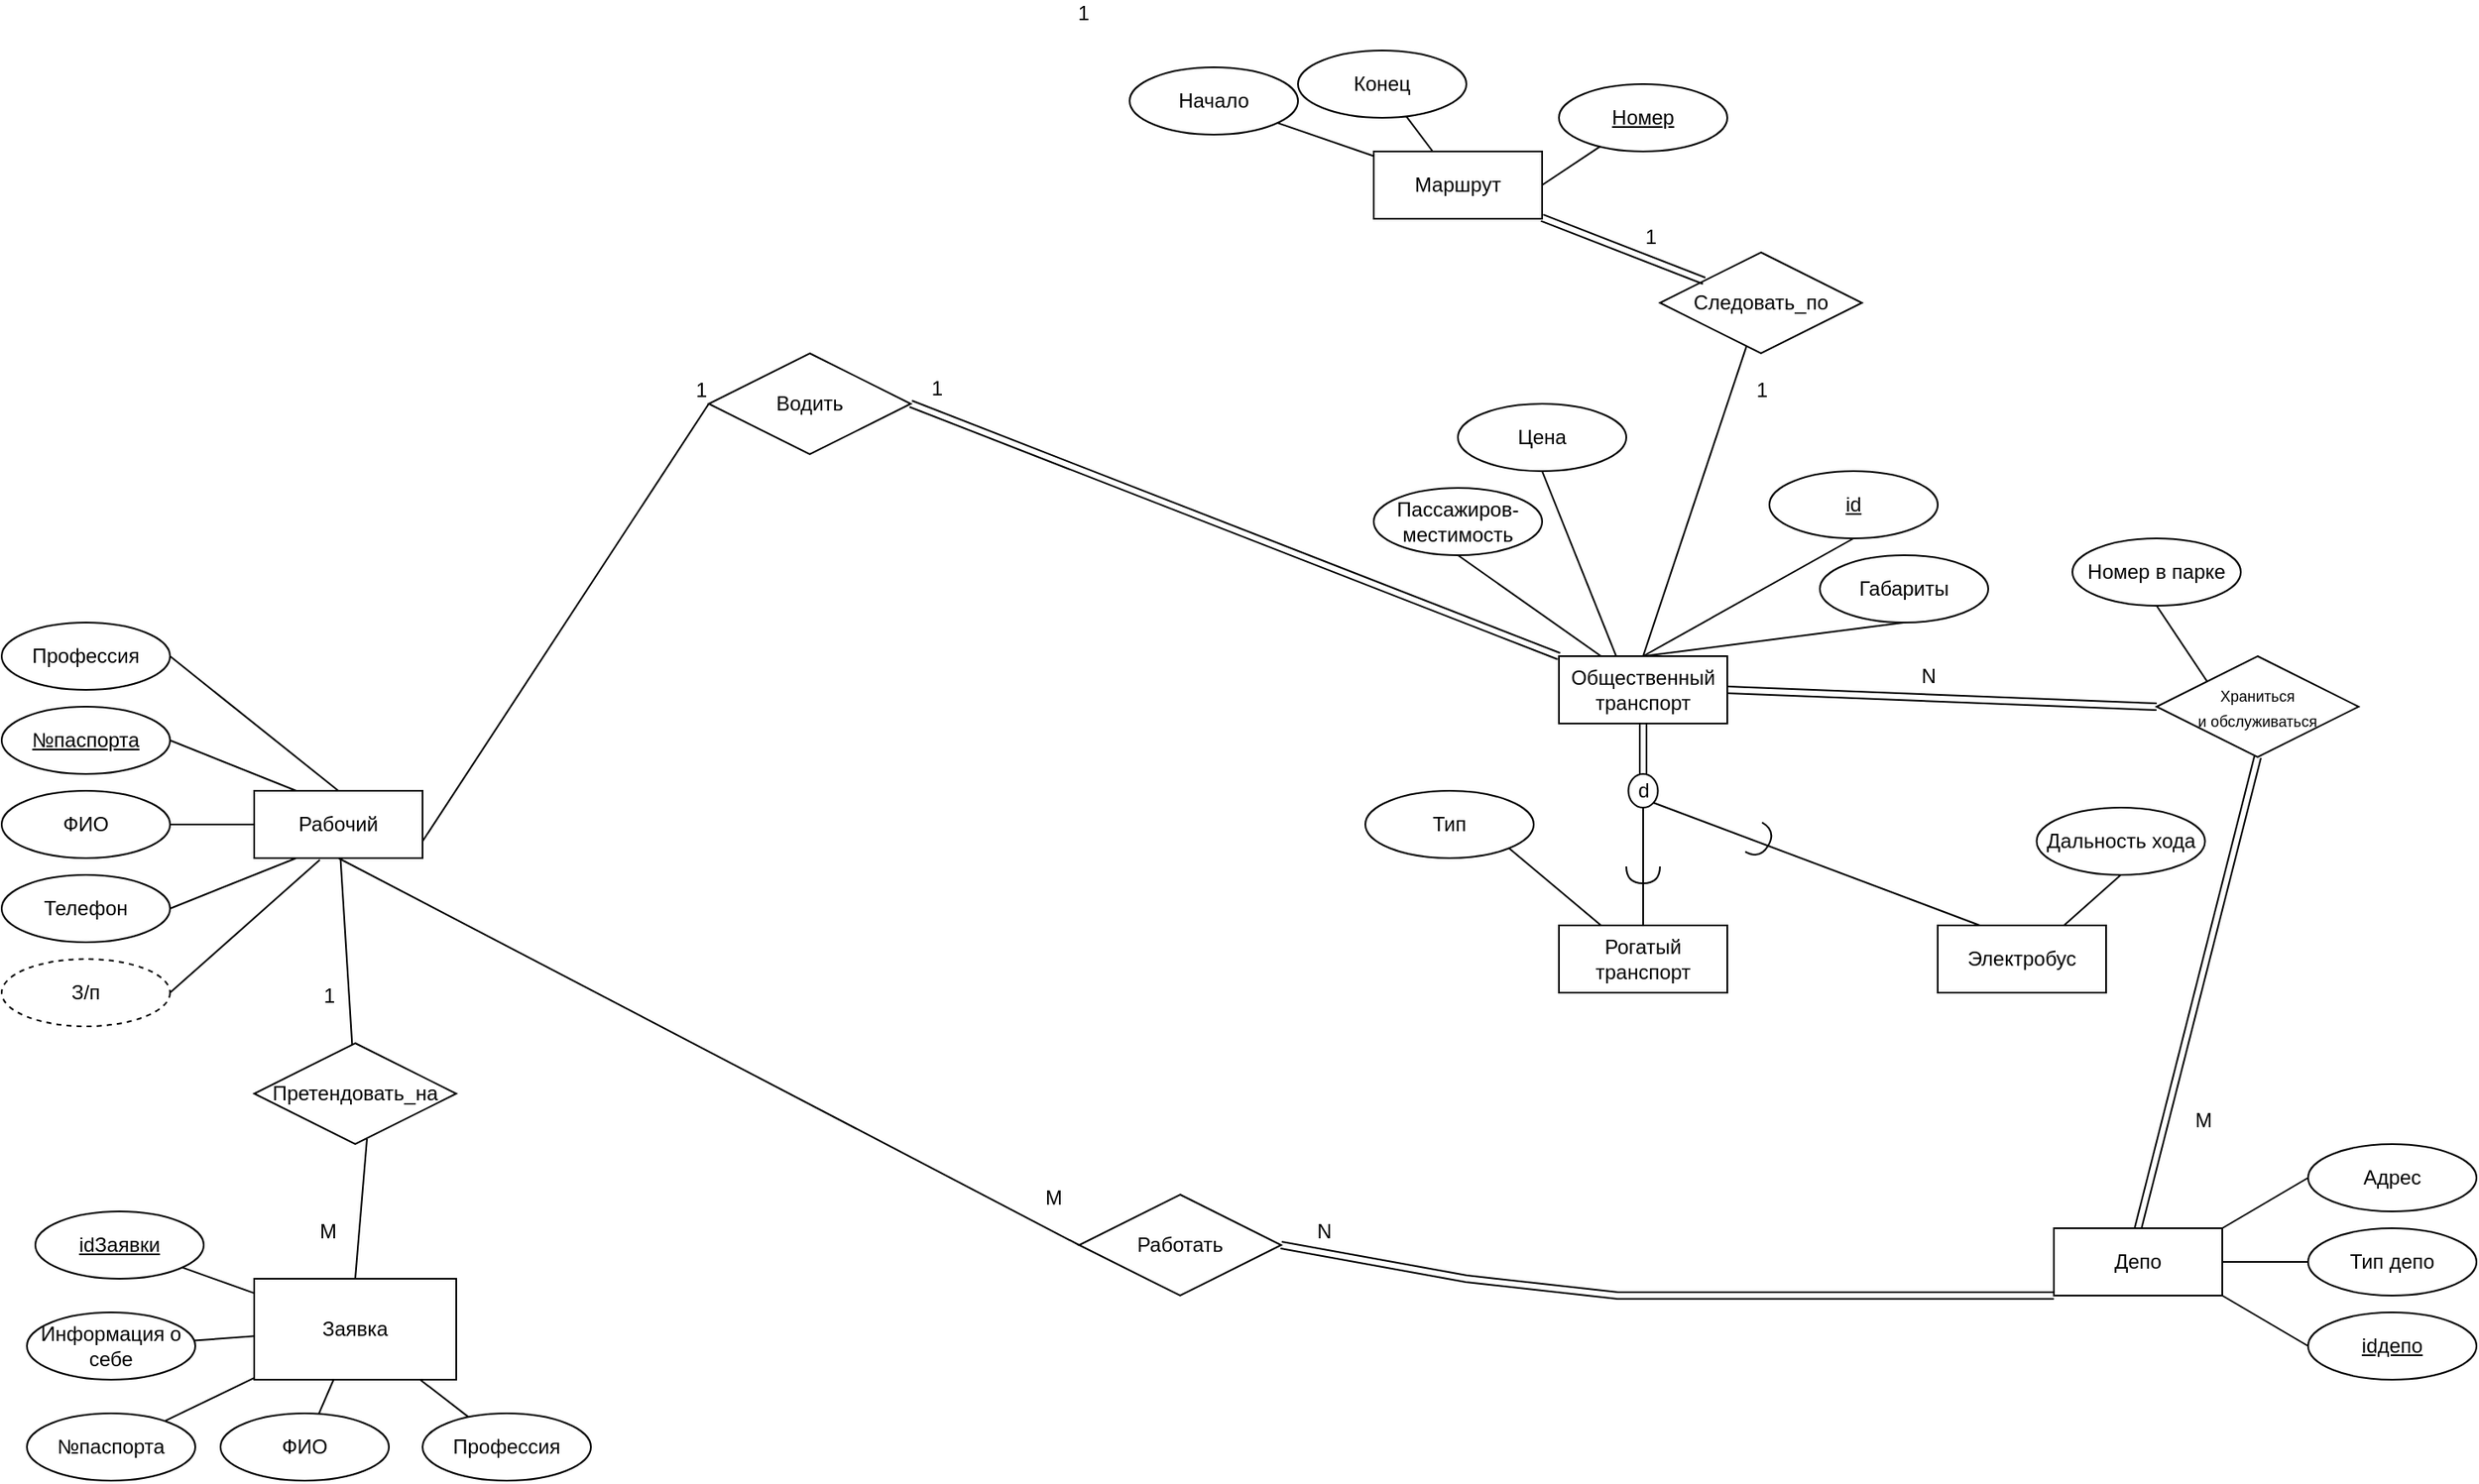 <mxfile version="15.9.1" type="device"><diagram id="R2lEEEUBdFMjLlhIrx00" name="Page-1"><mxGraphModel dx="1658" dy="435" grid="1" gridSize="10" guides="1" tooltips="1" connect="1" arrows="0" fold="1" page="1" pageScale="1" pageWidth="850" pageHeight="1100" math="0" shadow="0" extFonts="Permanent Marker^https://fonts.googleapis.com/css?family=Permanent+Marker"><root><mxCell id="0"/><mxCell id="1" parent="0"/><mxCell id="TkhLelBwN0ShJ9MCHUi7-2" value="Рогатый транспорт" style="whiteSpace=wrap;html=1;align=center;" parent="1" vertex="1"><mxGeometry x="485" y="560" width="100" height="40" as="geometry"/></mxCell><mxCell id="TkhLelBwN0ShJ9MCHUi7-4" value="Электробус" style="whiteSpace=wrap;html=1;align=center;" parent="1" vertex="1"><mxGeometry x="710" y="560" width="100" height="40" as="geometry"/></mxCell><mxCell id="TkhLelBwN0ShJ9MCHUi7-5" value="Общественный&lt;br&gt;транспорт" style="whiteSpace=wrap;html=1;align=center;" parent="1" vertex="1"><mxGeometry x="485" y="400" width="100" height="40" as="geometry"/></mxCell><mxCell id="LT-h5xW-3P2MxIYUoXDr-1" value="" style="verticalLabelPosition=bottom;verticalAlign=top;html=1;shape=mxgraph.flowchart.on-page_reference;" parent="1" vertex="1"><mxGeometry x="526.25" y="470" width="17.5" height="20" as="geometry"/></mxCell><mxCell id="LT-h5xW-3P2MxIYUoXDr-4" value="" style="endArrow=none;html=1;exitX=0.5;exitY=0;exitDx=0;exitDy=0;entryX=0.5;entryY=1;entryDx=0;entryDy=0;shape=link" parent="1" target="TkhLelBwN0ShJ9MCHUi7-5" edge="1"><mxGeometry width="50" height="50" relative="1" as="geometry"><mxPoint x="535" y="470" as="sourcePoint"/><mxPoint x="550" y="460" as="targetPoint"/></mxGeometry></mxCell><mxCell id="LT-h5xW-3P2MxIYUoXDr-5" value="" style="endArrow=none;html=1;exitX=0.5;exitY=0;exitDx=0;exitDy=0;entryX=0.5;entryY=1;entryDx=0;entryDy=0;" parent="1" source="TkhLelBwN0ShJ9MCHUi7-2" edge="1"><mxGeometry width="50" height="50" relative="1" as="geometry"><mxPoint x="545" y="480" as="sourcePoint"/><mxPoint x="535" y="490" as="targetPoint"/></mxGeometry></mxCell><mxCell id="LT-h5xW-3P2MxIYUoXDr-7" value="" style="endArrow=none;html=1;entryX=0.855;entryY=0.855;entryDx=0;entryDy=0;entryPerimeter=0;exitX=0.25;exitY=0;exitDx=0;exitDy=0;" parent="1" source="TkhLelBwN0ShJ9MCHUi7-4" target="LT-h5xW-3P2MxIYUoXDr-1" edge="1"><mxGeometry width="50" height="50" relative="1" as="geometry"><mxPoint x="690" y="560" as="sourcePoint"/><mxPoint x="538.788" y="497.1" as="targetPoint"/></mxGeometry></mxCell><mxCell id="LT-h5xW-3P2MxIYUoXDr-8" value="d" style="text;html=1;strokeColor=none;fillColor=none;align=center;verticalAlign=middle;whiteSpace=wrap;rounded=0;" parent="1" vertex="1"><mxGeometry x="532.5" y="470" width="5" height="20" as="geometry"/></mxCell><mxCell id="LT-h5xW-3P2MxIYUoXDr-11" value="" style="shape=requiredInterface;html=1;verticalLabelPosition=bottom;rotation=90;" parent="1" vertex="1"><mxGeometry x="530" y="520" width="10" height="20" as="geometry"/></mxCell><mxCell id="LT-h5xW-3P2MxIYUoXDr-12" value="" style="shape=requiredInterface;html=1;verticalLabelPosition=bottom;rotation=30;" parent="1" vertex="1"><mxGeometry x="600" y="500" width="10" height="20" as="geometry"/></mxCell><mxCell id="LT-h5xW-3P2MxIYUoXDr-39" value="Цена" style="ellipse;whiteSpace=wrap;html=1;align=center;" parent="1" vertex="1"><mxGeometry x="425" y="250" width="100" height="40" as="geometry"/></mxCell><mxCell id="LT-h5xW-3P2MxIYUoXDr-41" value="" style="endArrow=none;html=1;entryX=0.5;entryY=1;entryDx=0;entryDy=0;exitX=0.34;exitY=0;exitDx=0;exitDy=0;exitPerimeter=0;" parent="1" source="TkhLelBwN0ShJ9MCHUi7-5" target="LT-h5xW-3P2MxIYUoXDr-39" edge="1"><mxGeometry width="50" height="50" relative="1" as="geometry"><mxPoint x="830" y="170" as="sourcePoint"/><mxPoint x="880" y="120" as="targetPoint"/></mxGeometry></mxCell><mxCell id="LT-h5xW-3P2MxIYUoXDr-43" value="Пассажиров-местимость" style="ellipse;whiteSpace=wrap;html=1;align=center;" parent="1" vertex="1"><mxGeometry x="375" y="300" width="100" height="40" as="geometry"/></mxCell><mxCell id="LT-h5xW-3P2MxIYUoXDr-44" value="" style="endArrow=none;html=1;rounded=0;exitX=0.5;exitY=1;exitDx=0;exitDy=0;entryX=0.25;entryY=0;entryDx=0;entryDy=0;" parent="1" source="LT-h5xW-3P2MxIYUoXDr-43" target="TkhLelBwN0ShJ9MCHUi7-5" edge="1"><mxGeometry relative="1" as="geometry"><mxPoint x="370" y="400" as="sourcePoint"/><mxPoint x="530" y="400" as="targetPoint"/></mxGeometry></mxCell><mxCell id="LT-h5xW-3P2MxIYUoXDr-45" value="Дальность хода" style="ellipse;whiteSpace=wrap;html=1;align=center;" parent="1" vertex="1"><mxGeometry x="768.75" y="490" width="100" height="40" as="geometry"/></mxCell><mxCell id="LT-h5xW-3P2MxIYUoXDr-46" value="" style="endArrow=none;html=1;rounded=0;exitX=0.5;exitY=1;exitDx=0;exitDy=0;entryX=0.75;entryY=0;entryDx=0;entryDy=0;" parent="1" source="LT-h5xW-3P2MxIYUoXDr-45" target="TkhLelBwN0ShJ9MCHUi7-4" edge="1"><mxGeometry relative="1" as="geometry"><mxPoint x="800" y="730" as="sourcePoint"/><mxPoint x="960" y="730" as="targetPoint"/></mxGeometry></mxCell><mxCell id="LT-h5xW-3P2MxIYUoXDr-107" value="Депо" style="whiteSpace=wrap;html=1;align=center;" parent="1" vertex="1"><mxGeometry x="779" y="740" width="100" height="40" as="geometry"/></mxCell><mxCell id="LT-h5xW-3P2MxIYUoXDr-108" value="&lt;font style=&quot;font-size: 9px&quot;&gt;Храниться&lt;br&gt;и обслуживаться&lt;/font&gt;" style="shape=rhombus;perimeter=rhombusPerimeter;whiteSpace=wrap;html=1;align=center;" parent="1" vertex="1"><mxGeometry x="840" y="400" width="120" height="60" as="geometry"/></mxCell><mxCell id="LT-h5xW-3P2MxIYUoXDr-109" value="Адрес" style="ellipse;whiteSpace=wrap;html=1;align=center;" parent="1" vertex="1"><mxGeometry x="930" y="690" width="100" height="40" as="geometry"/></mxCell><mxCell id="LT-h5xW-3P2MxIYUoXDr-110" value="Тип депо" style="ellipse;whiteSpace=wrap;html=1;align=center;" parent="1" vertex="1"><mxGeometry x="930" y="740" width="100" height="40" as="geometry"/></mxCell><mxCell id="LT-h5xW-3P2MxIYUoXDr-111" value="&lt;u&gt;idдепо&lt;/u&gt;" style="ellipse;whiteSpace=wrap;html=1;align=center;" parent="1" vertex="1"><mxGeometry x="930" y="790" width="100" height="40" as="geometry"/></mxCell><mxCell id="LT-h5xW-3P2MxIYUoXDr-112" value="" style="endArrow=none;html=1;exitX=1;exitY=0;exitDx=0;exitDy=0;entryX=0;entryY=0.5;entryDx=0;entryDy=0;" parent="1" source="LT-h5xW-3P2MxIYUoXDr-107" target="LT-h5xW-3P2MxIYUoXDr-109" edge="1"><mxGeometry width="50" height="50" relative="1" as="geometry"><mxPoint x="900" y="760" as="sourcePoint"/><mxPoint x="970" y="590" as="targetPoint"/></mxGeometry></mxCell><mxCell id="LT-h5xW-3P2MxIYUoXDr-113" value="" style="endArrow=none;html=1;rounded=0;exitX=1;exitY=0.5;exitDx=0;exitDy=0;entryX=0;entryY=0.5;entryDx=0;entryDy=0;" parent="1" source="LT-h5xW-3P2MxIYUoXDr-107" target="LT-h5xW-3P2MxIYUoXDr-110" edge="1"><mxGeometry relative="1" as="geometry"><mxPoint x="900" y="770" as="sourcePoint"/><mxPoint x="840" y="880" as="targetPoint"/></mxGeometry></mxCell><mxCell id="LT-h5xW-3P2MxIYUoXDr-114" value="" style="endArrow=none;html=1;rounded=0;exitX=1;exitY=1;exitDx=0;exitDy=0;entryX=0;entryY=0.5;entryDx=0;entryDy=0;" parent="1" source="LT-h5xW-3P2MxIYUoXDr-107" target="LT-h5xW-3P2MxIYUoXDr-111" edge="1"><mxGeometry relative="1" as="geometry"><mxPoint x="900" y="780" as="sourcePoint"/><mxPoint x="954.645" y="785.858" as="targetPoint"/></mxGeometry></mxCell><mxCell id="LT-h5xW-3P2MxIYUoXDr-117" value="" style="shape=link;html=1;rounded=0;exitX=0.5;exitY=0;exitDx=0;exitDy=0;entryX=0.5;entryY=1;entryDx=0;entryDy=0;" parent="1" source="LT-h5xW-3P2MxIYUoXDr-107" target="LT-h5xW-3P2MxIYUoXDr-108" edge="1"><mxGeometry relative="1" as="geometry"><mxPoint x="595" y="430" as="sourcePoint"/><mxPoint x="779" y="455" as="targetPoint"/></mxGeometry></mxCell><mxCell id="LT-h5xW-3P2MxIYUoXDr-118" value="M" style="resizable=0;html=1;align=right;verticalAlign=bottom;" parent="LT-h5xW-3P2MxIYUoXDr-117" connectable="0" vertex="1"><mxGeometry x="1" relative="1" as="geometry"><mxPoint x="-26.52" y="225.1" as="offset"/></mxGeometry></mxCell><mxCell id="LT-h5xW-3P2MxIYUoXDr-119" value="" style="shape=link;html=1;rounded=0;exitX=0;exitY=0.5;exitDx=0;exitDy=0;entryX=1;entryY=0.5;entryDx=0;entryDy=0;" parent="1" source="LT-h5xW-3P2MxIYUoXDr-108" target="TkhLelBwN0ShJ9MCHUi7-5" edge="1"><mxGeometry relative="1" as="geometry"><mxPoint x="829" y="540" as="sourcePoint"/><mxPoint x="795" y="570" as="targetPoint"/></mxGeometry></mxCell><mxCell id="LT-h5xW-3P2MxIYUoXDr-120" value="N" style="resizable=0;html=1;align=right;verticalAlign=bottom;" parent="1" connectable="0" vertex="1"><mxGeometry x="709.997" y="420.002" as="geometry"/></mxCell><mxCell id="orUIVPI3H7TTHEGVRVJx-1" value="Рабочий" style="whiteSpace=wrap;html=1;align=center;" parent="1" vertex="1"><mxGeometry x="-290" y="480" width="100" height="40" as="geometry"/></mxCell><mxCell id="orUIVPI3H7TTHEGVRVJx-2" value="№паспорта" style="ellipse;whiteSpace=wrap;html=1;align=center;fontStyle=4;" parent="1" vertex="1"><mxGeometry x="-440" y="430" width="100" height="40" as="geometry"/></mxCell><mxCell id="orUIVPI3H7TTHEGVRVJx-3" value="ФИО" style="ellipse;whiteSpace=wrap;html=1;align=center;" parent="1" vertex="1"><mxGeometry x="-440" y="480" width="100" height="40" as="geometry"/></mxCell><mxCell id="orUIVPI3H7TTHEGVRVJx-4" value="Телефон" style="ellipse;whiteSpace=wrap;html=1;align=center;" parent="1" vertex="1"><mxGeometry x="-440" y="530" width="100" height="40" as="geometry"/></mxCell><mxCell id="orUIVPI3H7TTHEGVRVJx-5" value="Водить" style="shape=rhombus;perimeter=rhombusPerimeter;whiteSpace=wrap;html=1;align=center;" parent="1" vertex="1"><mxGeometry x="-20" y="220" width="120" height="60" as="geometry"/></mxCell><mxCell id="orUIVPI3H7TTHEGVRVJx-7" value="" style="endArrow=none;html=1;rounded=0;exitX=1;exitY=0.75;exitDx=0;exitDy=0;entryX=0;entryY=0.5;entryDx=0;entryDy=0;" parent="1" source="orUIVPI3H7TTHEGVRVJx-1" target="orUIVPI3H7TTHEGVRVJx-5" edge="1"><mxGeometry relative="1" as="geometry"><mxPoint x="-440" y="310" as="sourcePoint"/><mxPoint x="-280" y="310" as="targetPoint"/></mxGeometry></mxCell><mxCell id="orUIVPI3H7TTHEGVRVJx-8" value="1" style="resizable=0;html=1;align=right;verticalAlign=bottom;" parent="orUIVPI3H7TTHEGVRVJx-7" connectable="0" vertex="1"><mxGeometry x="1" relative="1" as="geometry"/></mxCell><mxCell id="orUIVPI3H7TTHEGVRVJx-9" value="" style="shape=link;html=1;rounded=0;exitX=1;exitY=0.5;exitDx=0;exitDy=0;entryX=0;entryY=0;entryDx=0;entryDy=0;" parent="1" source="orUIVPI3H7TTHEGVRVJx-5" target="TkhLelBwN0ShJ9MCHUi7-5" edge="1"><mxGeometry relative="1" as="geometry"><mxPoint x="60" y="390" as="sourcePoint"/><mxPoint x="220" y="390" as="targetPoint"/></mxGeometry></mxCell><mxCell id="orUIVPI3H7TTHEGVRVJx-10" value="1" style="resizable=0;html=1;align=right;verticalAlign=bottom;" parent="orUIVPI3H7TTHEGVRVJx-9" connectable="0" vertex="1"><mxGeometry x="1" relative="1" as="geometry"><mxPoint x="-365" y="-150" as="offset"/></mxGeometry></mxCell><mxCell id="orUIVPI3H7TTHEGVRVJx-16" value="Работать" style="shape=rhombus;perimeter=rhombusPerimeter;whiteSpace=wrap;html=1;align=center;" parent="1" vertex="1"><mxGeometry x="200" y="720" width="120" height="60" as="geometry"/></mxCell><mxCell id="orUIVPI3H7TTHEGVRVJx-17" value="" style="endArrow=none;html=1;rounded=0;exitX=0.5;exitY=1;exitDx=0;exitDy=0;entryX=0;entryY=0.5;entryDx=0;entryDy=0;" parent="1" source="orUIVPI3H7TTHEGVRVJx-1" target="orUIVPI3H7TTHEGVRVJx-16" edge="1"><mxGeometry relative="1" as="geometry"><mxPoint x="-500" y="300" as="sourcePoint"/><mxPoint x="-190" y="410" as="targetPoint"/></mxGeometry></mxCell><mxCell id="orUIVPI3H7TTHEGVRVJx-18" value="М" style="resizable=0;html=1;align=right;verticalAlign=bottom;" parent="orUIVPI3H7TTHEGVRVJx-17" connectable="0" vertex="1"><mxGeometry x="1" relative="1" as="geometry"><mxPoint x="-10" y="-20" as="offset"/></mxGeometry></mxCell><mxCell id="orUIVPI3H7TTHEGVRVJx-19" value="" style="shape=link;html=1;rounded=0;exitX=1;exitY=0.5;exitDx=0;exitDy=0;entryX=0;entryY=1;entryDx=0;entryDy=0;" parent="1" source="orUIVPI3H7TTHEGVRVJx-16" target="LT-h5xW-3P2MxIYUoXDr-107" edge="1"><mxGeometry relative="1" as="geometry"><mxPoint x="-70" y="410" as="sourcePoint"/><mxPoint x="495" y="410" as="targetPoint"/><Array as="points"><mxPoint x="430" y="770"/><mxPoint x="520" y="780"/></Array></mxGeometry></mxCell><mxCell id="orUIVPI3H7TTHEGVRVJx-20" value="N" style="resizable=0;html=1;align=right;verticalAlign=bottom;" parent="orUIVPI3H7TTHEGVRVJx-19" connectable="0" vertex="1"><mxGeometry x="1" relative="1" as="geometry"><mxPoint x="-429" y="-30" as="offset"/></mxGeometry></mxCell><mxCell id="orUIVPI3H7TTHEGVRVJx-22" value="" style="endArrow=none;html=1;exitX=1;exitY=0.5;exitDx=0;exitDy=0;entryX=0.25;entryY=0;entryDx=0;entryDy=0;" parent="1" source="orUIVPI3H7TTHEGVRVJx-2" target="orUIVPI3H7TTHEGVRVJx-1" edge="1"><mxGeometry width="50" height="50" relative="1" as="geometry"><mxPoint x="-610" y="220" as="sourcePoint"/><mxPoint x="-560" y="170" as="targetPoint"/></mxGeometry></mxCell><mxCell id="orUIVPI3H7TTHEGVRVJx-23" value="" style="endArrow=none;html=1;exitX=1;exitY=0.5;exitDx=0;exitDy=0;entryX=0;entryY=0.5;entryDx=0;entryDy=0;" parent="1" source="orUIVPI3H7TTHEGVRVJx-3" target="orUIVPI3H7TTHEGVRVJx-1" edge="1"><mxGeometry width="50" height="50" relative="1" as="geometry"><mxPoint x="-640" y="240.0" as="sourcePoint"/><mxPoint x="-575" y="270.0" as="targetPoint"/></mxGeometry></mxCell><mxCell id="orUIVPI3H7TTHEGVRVJx-24" value="" style="endArrow=none;html=1;exitX=1;exitY=0.5;exitDx=0;exitDy=0;entryX=0.25;entryY=1;entryDx=0;entryDy=0;" parent="1" source="orUIVPI3H7TTHEGVRVJx-4" target="orUIVPI3H7TTHEGVRVJx-1" edge="1"><mxGeometry width="50" height="50" relative="1" as="geometry"><mxPoint x="-640" y="290.0" as="sourcePoint"/><mxPoint x="-600" y="290.0" as="targetPoint"/></mxGeometry></mxCell><mxCell id="orUIVPI3H7TTHEGVRVJx-25" value="З/п" style="ellipse;whiteSpace=wrap;html=1;align=center;dashed=1;" parent="1" vertex="1"><mxGeometry x="-440" y="580" width="100" height="40" as="geometry"/></mxCell><mxCell id="orUIVPI3H7TTHEGVRVJx-26" value="" style="endArrow=none;html=1;exitX=1;exitY=0.5;exitDx=0;exitDy=0;entryX=0.39;entryY=1.025;entryDx=0;entryDy=0;entryPerimeter=0;" parent="1" source="orUIVPI3H7TTHEGVRVJx-25" target="orUIVPI3H7TTHEGVRVJx-1" edge="1"><mxGeometry width="50" height="50" relative="1" as="geometry"><mxPoint x="-620" y="580" as="sourcePoint"/><mxPoint x="-570" y="530" as="targetPoint"/></mxGeometry></mxCell><mxCell id="orUIVPI3H7TTHEGVRVJx-28" value="Профессия" style="ellipse;whiteSpace=wrap;html=1;align=center;" parent="1" vertex="1"><mxGeometry x="-440" y="380" width="100" height="40" as="geometry"/></mxCell><mxCell id="orUIVPI3H7TTHEGVRVJx-29" value="" style="endArrow=none;html=1;rounded=0;exitX=1;exitY=0.5;exitDx=0;exitDy=0;entryX=0.5;entryY=0;entryDx=0;entryDy=0;" parent="1" source="orUIVPI3H7TTHEGVRVJx-28" target="orUIVPI3H7TTHEGVRVJx-1" edge="1"><mxGeometry relative="1" as="geometry"><mxPoint x="-610" y="160" as="sourcePoint"/><mxPoint x="-450" y="160" as="targetPoint"/></mxGeometry></mxCell><mxCell id="jB3pkvXYnZ5tWnIU8nM2-4" value="&lt;u&gt;id&lt;/u&gt;" style="ellipse;whiteSpace=wrap;html=1;align=center;" parent="1" vertex="1"><mxGeometry x="610" y="290" width="100" height="40" as="geometry"/></mxCell><mxCell id="jB3pkvXYnZ5tWnIU8nM2-8" value="" style="endArrow=none;html=1;entryX=0.5;entryY=0;entryDx=0;entryDy=0;exitX=0.5;exitY=1;exitDx=0;exitDy=0;" parent="1" source="jB3pkvXYnZ5tWnIU8nM2-4" target="TkhLelBwN0ShJ9MCHUi7-5" edge="1"><mxGeometry width="50" height="50" relative="1" as="geometry"><mxPoint x="285" y="640" as="sourcePoint"/><mxPoint x="325" y="610" as="targetPoint"/></mxGeometry></mxCell><mxCell id="g-y_GEBHIze3cTXlRg29-3" value="Габариты" style="ellipse;whiteSpace=wrap;html=1;align=center;" parent="1" vertex="1"><mxGeometry x="640" y="340" width="100" height="40" as="geometry"/></mxCell><mxCell id="g-y_GEBHIze3cTXlRg29-4" value="" style="endArrow=none;html=1;rounded=0;exitX=0.5;exitY=1;exitDx=0;exitDy=0;entryX=0.5;entryY=0;entryDx=0;entryDy=0;" parent="1" source="g-y_GEBHIze3cTXlRg29-3" target="TkhLelBwN0ShJ9MCHUi7-5" edge="1"><mxGeometry relative="1" as="geometry"><mxPoint x="486.25" y="370.0" as="sourcePoint"/><mxPoint x="520" y="410.0" as="targetPoint"/></mxGeometry></mxCell><mxCell id="g-y_GEBHIze3cTXlRg29-6" value="Тип" style="ellipse;margin=3;whiteSpace=wrap;html=1;align=center;" parent="1" vertex="1"><mxGeometry x="370" y="480" width="100" height="40" as="geometry"/></mxCell><mxCell id="g-y_GEBHIze3cTXlRg29-7" value="" style="endArrow=none;html=1;entryX=0.25;entryY=0;entryDx=0;entryDy=0;exitX=1;exitY=1;exitDx=0;exitDy=0;" parent="1" source="g-y_GEBHIze3cTXlRg29-6" target="TkhLelBwN0ShJ9MCHUi7-2" edge="1"><mxGeometry width="50" height="50" relative="1" as="geometry"><mxPoint x="265.0" y="830" as="sourcePoint"/><mxPoint x="310.0" y="830" as="targetPoint"/></mxGeometry></mxCell><mxCell id="4jnvPbi7J5ldBdt6xZff-3" value="Номер в парке" style="ellipse;whiteSpace=wrap;html=1;align=center;" parent="1" vertex="1"><mxGeometry x="790" y="330" width="100" height="40" as="geometry"/></mxCell><mxCell id="4jnvPbi7J5ldBdt6xZff-4" value="" style="endArrow=none;html=1;rounded=0;exitX=0.5;exitY=1;exitDx=0;exitDy=0;entryX=0;entryY=0;entryDx=0;entryDy=0;" parent="1" source="4jnvPbi7J5ldBdt6xZff-3" target="LT-h5xW-3P2MxIYUoXDr-108" edge="1"><mxGeometry relative="1" as="geometry"><mxPoint x="699" y="360.0" as="sourcePoint"/><mxPoint x="905" y="400" as="targetPoint"/></mxGeometry></mxCell><mxCell id="-dWXY-Wu8EA8LdszJeCf-1" value="Заявка" style="rounded=0;whiteSpace=wrap;html=1;" parent="1" vertex="1"><mxGeometry x="-290" y="770" width="120" height="60" as="geometry"/></mxCell><mxCell id="-dWXY-Wu8EA8LdszJeCf-2" value="idЗаявки" style="ellipse;whiteSpace=wrap;html=1;align=center;fontStyle=4;" parent="1" vertex="1"><mxGeometry x="-420" y="730" width="100" height="40" as="geometry"/></mxCell><mxCell id="-dWXY-Wu8EA8LdszJeCf-3" value="Информация о себе" style="ellipse;whiteSpace=wrap;html=1;align=center;" parent="1" vertex="1"><mxGeometry x="-425" y="790" width="100" height="40" as="geometry"/></mxCell><mxCell id="-dWXY-Wu8EA8LdszJeCf-4" value="№паспорта" style="ellipse;whiteSpace=wrap;html=1;align=center;" parent="1" vertex="1"><mxGeometry x="-425" y="850" width="100" height="40" as="geometry"/></mxCell><mxCell id="-dWXY-Wu8EA8LdszJeCf-5" value="ФИО" style="ellipse;whiteSpace=wrap;html=1;align=center;" parent="1" vertex="1"><mxGeometry x="-310" y="850" width="100" height="40" as="geometry"/></mxCell><mxCell id="-dWXY-Wu8EA8LdszJeCf-6" value="Профессия" style="ellipse;whiteSpace=wrap;html=1;align=center;" parent="1" vertex="1"><mxGeometry x="-190" y="850" width="100" height="40" as="geometry"/></mxCell><mxCell id="-dWXY-Wu8EA8LdszJeCf-7" value="Претендовать_на" style="shape=rhombus;perimeter=rhombusPerimeter;whiteSpace=wrap;html=1;align=center;" parent="1" vertex="1"><mxGeometry x="-290" y="630" width="120" height="60" as="geometry"/></mxCell><mxCell id="-dWXY-Wu8EA8LdszJeCf-9" value="" style="endArrow=none;html=1;rounded=0;" parent="1" source="orUIVPI3H7TTHEGVRVJx-1" target="-dWXY-Wu8EA8LdszJeCf-7" edge="1"><mxGeometry relative="1" as="geometry"><mxPoint x="-230" y="530" as="sourcePoint"/><mxPoint x="210" y="760" as="targetPoint"/></mxGeometry></mxCell><mxCell id="-dWXY-Wu8EA8LdszJeCf-10" value="1" style="resizable=0;html=1;align=right;verticalAlign=bottom;" parent="-dWXY-Wu8EA8LdszJeCf-9" connectable="0" vertex="1"><mxGeometry x="1" relative="1" as="geometry"><mxPoint x="-10" y="-20" as="offset"/></mxGeometry></mxCell><mxCell id="-dWXY-Wu8EA8LdszJeCf-11" value="" style="endArrow=none;html=1;rounded=0;exitX=0.558;exitY=0.95;exitDx=0;exitDy=0;entryX=0.5;entryY=0;entryDx=0;entryDy=0;exitPerimeter=0;" parent="1" source="-dWXY-Wu8EA8LdszJeCf-7" target="-dWXY-Wu8EA8LdszJeCf-1" edge="1"><mxGeometry relative="1" as="geometry"><mxPoint x="-230" y="530" as="sourcePoint"/><mxPoint x="210" y="760" as="targetPoint"/></mxGeometry></mxCell><mxCell id="-dWXY-Wu8EA8LdszJeCf-12" value="М" style="resizable=0;html=1;align=right;verticalAlign=bottom;" parent="-dWXY-Wu8EA8LdszJeCf-11" connectable="0" vertex="1"><mxGeometry x="1" relative="1" as="geometry"><mxPoint x="-10" y="-20" as="offset"/></mxGeometry></mxCell><mxCell id="-dWXY-Wu8EA8LdszJeCf-13" value="" style="endArrow=none;html=1;rounded=0;" parent="1" source="-dWXY-Wu8EA8LdszJeCf-1" target="-dWXY-Wu8EA8LdszJeCf-2" edge="1"><mxGeometry width="50" height="50" relative="1" as="geometry"><mxPoint x="-60" y="680" as="sourcePoint"/><mxPoint x="-10" y="630" as="targetPoint"/></mxGeometry></mxCell><mxCell id="-dWXY-Wu8EA8LdszJeCf-14" value="" style="endArrow=none;html=1;rounded=0;" parent="1" source="-dWXY-Wu8EA8LdszJeCf-3" target="-dWXY-Wu8EA8LdszJeCf-1" edge="1"><mxGeometry width="50" height="50" relative="1" as="geometry"><mxPoint x="-60" y="680" as="sourcePoint"/><mxPoint x="-10" y="630" as="targetPoint"/></mxGeometry></mxCell><mxCell id="-dWXY-Wu8EA8LdszJeCf-15" value="" style="endArrow=none;html=1;rounded=0;" parent="1" source="-dWXY-Wu8EA8LdszJeCf-4" target="-dWXY-Wu8EA8LdszJeCf-1" edge="1"><mxGeometry width="50" height="50" relative="1" as="geometry"><mxPoint x="-60" y="970" as="sourcePoint"/><mxPoint x="-10" y="920" as="targetPoint"/></mxGeometry></mxCell><mxCell id="-dWXY-Wu8EA8LdszJeCf-16" value="" style="endArrow=none;html=1;rounded=0;" parent="1" source="-dWXY-Wu8EA8LdszJeCf-5" target="-dWXY-Wu8EA8LdszJeCf-1" edge="1"><mxGeometry width="50" height="50" relative="1" as="geometry"><mxPoint x="-333.083" y="864.605" as="sourcePoint"/><mxPoint x="-280" y="838.966" as="targetPoint"/></mxGeometry></mxCell><mxCell id="-dWXY-Wu8EA8LdszJeCf-17" value="" style="endArrow=none;html=1;rounded=0;" parent="1" source="-dWXY-Wu8EA8LdszJeCf-6" target="-dWXY-Wu8EA8LdszJeCf-1" edge="1"><mxGeometry width="50" height="50" relative="1" as="geometry"><mxPoint x="-241.62" y="860.283" as="sourcePoint"/><mxPoint x="-232.857" y="840" as="targetPoint"/></mxGeometry></mxCell><mxCell id="k-rL9cXMHcQ-8uOd2OHX-1" value="Маршрут" style="whiteSpace=wrap;html=1;align=center;" vertex="1" parent="1"><mxGeometry x="375" y="100" width="100" height="40" as="geometry"/></mxCell><mxCell id="k-rL9cXMHcQ-8uOd2OHX-2" value="Следовать_по" style="shape=rhombus;perimeter=rhombusPerimeter;whiteSpace=wrap;html=1;align=center;" vertex="1" parent="1"><mxGeometry x="545" y="160" width="120" height="60" as="geometry"/></mxCell><mxCell id="k-rL9cXMHcQ-8uOd2OHX-3" value="&lt;u&gt;Номер&lt;/u&gt;" style="ellipse;whiteSpace=wrap;html=1;align=center;" vertex="1" parent="1"><mxGeometry x="485" y="60" width="100" height="40" as="geometry"/></mxCell><mxCell id="k-rL9cXMHcQ-8uOd2OHX-5" value="Начало" style="ellipse;whiteSpace=wrap;html=1;align=center;" vertex="1" parent="1"><mxGeometry x="230" y="50" width="100" height="40" as="geometry"/></mxCell><mxCell id="k-rL9cXMHcQ-8uOd2OHX-6" value="Конец" style="ellipse;whiteSpace=wrap;html=1;align=center;" vertex="1" parent="1"><mxGeometry x="330" y="40" width="100" height="40" as="geometry"/></mxCell><mxCell id="k-rL9cXMHcQ-8uOd2OHX-7" value="" style="endArrow=none;html=1;" edge="1" parent="1" source="k-rL9cXMHcQ-8uOd2OHX-1" target="k-rL9cXMHcQ-8uOd2OHX-5"><mxGeometry width="50" height="50" relative="1" as="geometry"><mxPoint x="529" y="410" as="sourcePoint"/><mxPoint x="485" y="300" as="targetPoint"/></mxGeometry></mxCell><mxCell id="k-rL9cXMHcQ-8uOd2OHX-8" value="" style="endArrow=none;html=1;" edge="1" parent="1" source="k-rL9cXMHcQ-8uOd2OHX-1" target="k-rL9cXMHcQ-8uOd2OHX-6"><mxGeometry width="50" height="50" relative="1" as="geometry"><mxPoint x="385" y="112.759" as="sourcePoint"/><mxPoint x="327.87" y="93.059" as="targetPoint"/></mxGeometry></mxCell><mxCell id="k-rL9cXMHcQ-8uOd2OHX-9" value="" style="endArrow=none;html=1;exitX=1;exitY=0.5;exitDx=0;exitDy=0;" edge="1" parent="1" source="k-rL9cXMHcQ-8uOd2OHX-1" target="k-rL9cXMHcQ-8uOd2OHX-3"><mxGeometry width="50" height="50" relative="1" as="geometry"><mxPoint x="440" y="110" as="sourcePoint"/><mxPoint x="404.367" y="89.157" as="targetPoint"/></mxGeometry></mxCell><mxCell id="k-rL9cXMHcQ-8uOd2OHX-10" value="" style="endArrow=none;html=1;rounded=0;entryX=0.5;entryY=0;entryDx=0;entryDy=0;" edge="1" parent="1" source="k-rL9cXMHcQ-8uOd2OHX-2" target="TkhLelBwN0ShJ9MCHUi7-5"><mxGeometry relative="1" as="geometry"><mxPoint x="-180" y="520" as="sourcePoint"/><mxPoint x="-10" y="260" as="targetPoint"/></mxGeometry></mxCell><mxCell id="k-rL9cXMHcQ-8uOd2OHX-11" value="1" style="resizable=0;html=1;align=right;verticalAlign=bottom;" connectable="0" vertex="1" parent="k-rL9cXMHcQ-8uOd2OHX-10"><mxGeometry x="1" relative="1" as="geometry"><mxPoint x="75" y="-150" as="offset"/></mxGeometry></mxCell><mxCell id="k-rL9cXMHcQ-8uOd2OHX-12" value="" style="shape=link;html=1;rounded=0;" edge="1" parent="1" source="k-rL9cXMHcQ-8uOd2OHX-1" target="k-rL9cXMHcQ-8uOd2OHX-2"><mxGeometry relative="1" as="geometry"><mxPoint x="110" y="260" as="sourcePoint"/><mxPoint x="495" y="410" as="targetPoint"/></mxGeometry></mxCell><mxCell id="k-rL9cXMHcQ-8uOd2OHX-13" value="1" style="resizable=0;html=1;align=right;verticalAlign=bottom;" connectable="0" vertex="1" parent="k-rL9cXMHcQ-8uOd2OHX-12"><mxGeometry x="1" relative="1" as="geometry"><mxPoint x="-365" y="-150" as="offset"/></mxGeometry></mxCell><mxCell id="k-rL9cXMHcQ-8uOd2OHX-14" value="1" style="resizable=0;html=1;align=right;verticalAlign=bottom;" connectable="0" vertex="1" parent="1"><mxGeometry x="543.75" y="159.999" as="geometry"/></mxCell></root></mxGraphModel></diagram></mxfile>